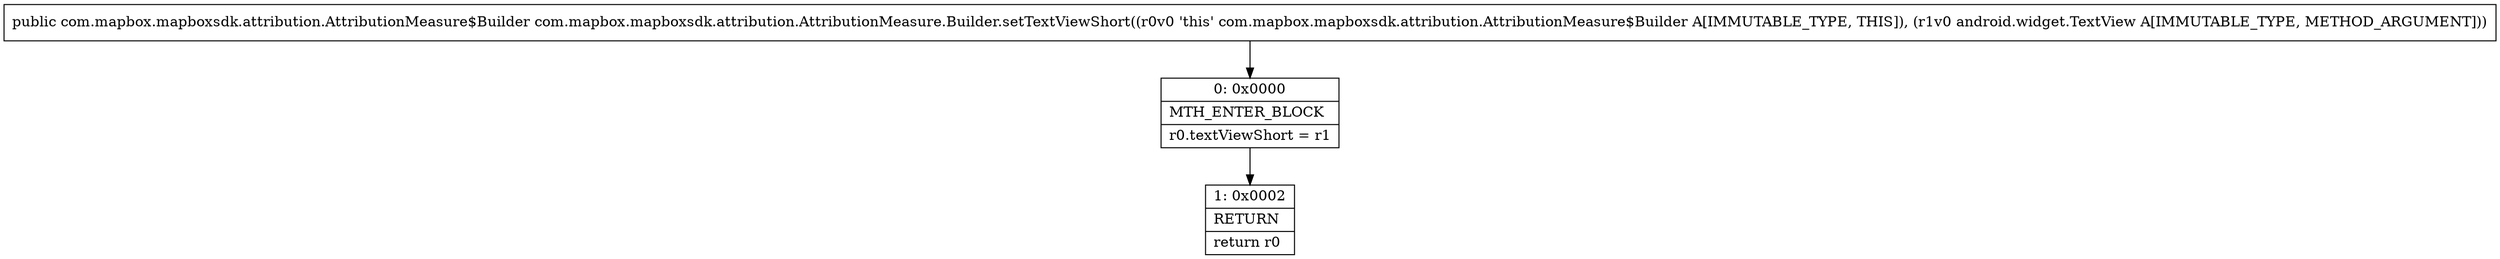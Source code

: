 digraph "CFG forcom.mapbox.mapboxsdk.attribution.AttributionMeasure.Builder.setTextViewShort(Landroid\/widget\/TextView;)Lcom\/mapbox\/mapboxsdk\/attribution\/AttributionMeasure$Builder;" {
Node_0 [shape=record,label="{0\:\ 0x0000|MTH_ENTER_BLOCK\l|r0.textViewShort = r1\l}"];
Node_1 [shape=record,label="{1\:\ 0x0002|RETURN\l|return r0\l}"];
MethodNode[shape=record,label="{public com.mapbox.mapboxsdk.attribution.AttributionMeasure$Builder com.mapbox.mapboxsdk.attribution.AttributionMeasure.Builder.setTextViewShort((r0v0 'this' com.mapbox.mapboxsdk.attribution.AttributionMeasure$Builder A[IMMUTABLE_TYPE, THIS]), (r1v0 android.widget.TextView A[IMMUTABLE_TYPE, METHOD_ARGUMENT])) }"];
MethodNode -> Node_0;
Node_0 -> Node_1;
}

